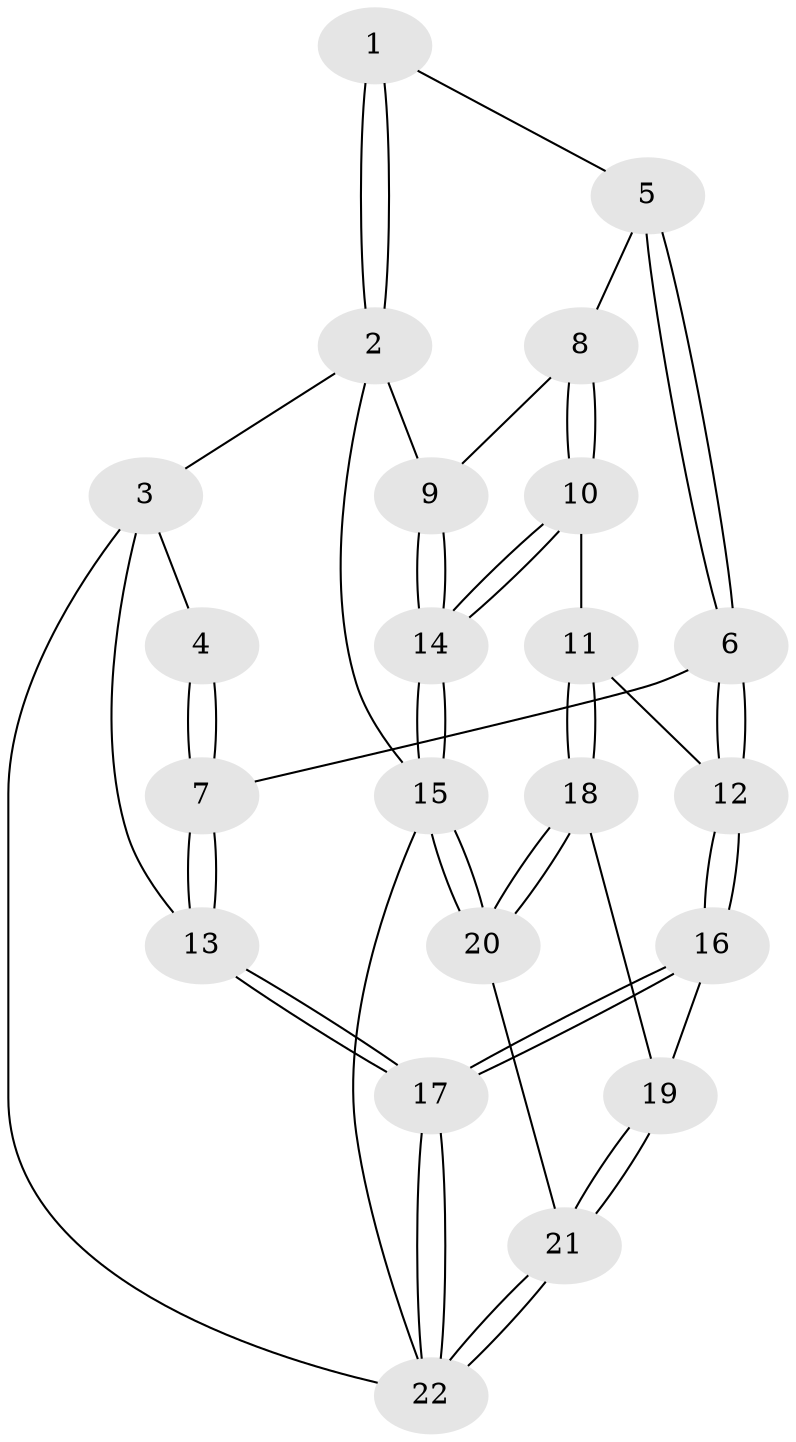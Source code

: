 // Generated by graph-tools (version 1.1) at 2025/46/02/15/25 05:46:28]
// undirected, 22 vertices, 52 edges
graph export_dot {
graph [start="1"]
  node [color=gray90,style=filled];
  1 [pos="+0.5198947324186556+0"];
  2 [pos="+1+0"];
  3 [pos="+0+0"];
  4 [pos="+0+0"];
  5 [pos="+0.5242974773272822+0.026529065747205406"];
  6 [pos="+0.35762786232440624+0.2962226442596166"];
  7 [pos="+0.20564232472391475+0.30085100838631923"];
  8 [pos="+0.7244723550551879+0.21301171688690101"];
  9 [pos="+1+0"];
  10 [pos="+0.7930267078599127+0.3650459957347403"];
  11 [pos="+0.5883299949480755+0.41461976088000985"];
  12 [pos="+0.4068185965160135+0.3632094027001239"];
  13 [pos="+0+0.626464887095576"];
  14 [pos="+1+0.49631105170043144"];
  15 [pos="+1+0.9660013900864681"];
  16 [pos="+0.38998217180318545+0.5749155142929058"];
  17 [pos="+0+0.6308692108787636"];
  18 [pos="+0.5547516789910082+0.6287623993120034"];
  19 [pos="+0.4302666440855646+0.6273717520190687"];
  20 [pos="+1+0.9570785204076785"];
  21 [pos="+0.34495074066004733+0.887344775503012"];
  22 [pos="+0+1"];
  1 -- 2;
  1 -- 2;
  1 -- 5;
  2 -- 3;
  2 -- 9;
  2 -- 15;
  3 -- 4;
  3 -- 13;
  3 -- 22;
  4 -- 7;
  4 -- 7;
  5 -- 6;
  5 -- 6;
  5 -- 8;
  6 -- 7;
  6 -- 12;
  6 -- 12;
  7 -- 13;
  7 -- 13;
  8 -- 9;
  8 -- 10;
  8 -- 10;
  9 -- 14;
  9 -- 14;
  10 -- 11;
  10 -- 14;
  10 -- 14;
  11 -- 12;
  11 -- 18;
  11 -- 18;
  12 -- 16;
  12 -- 16;
  13 -- 17;
  13 -- 17;
  14 -- 15;
  14 -- 15;
  15 -- 20;
  15 -- 20;
  15 -- 22;
  16 -- 17;
  16 -- 17;
  16 -- 19;
  17 -- 22;
  17 -- 22;
  18 -- 19;
  18 -- 20;
  18 -- 20;
  19 -- 21;
  19 -- 21;
  20 -- 21;
  21 -- 22;
  21 -- 22;
}
